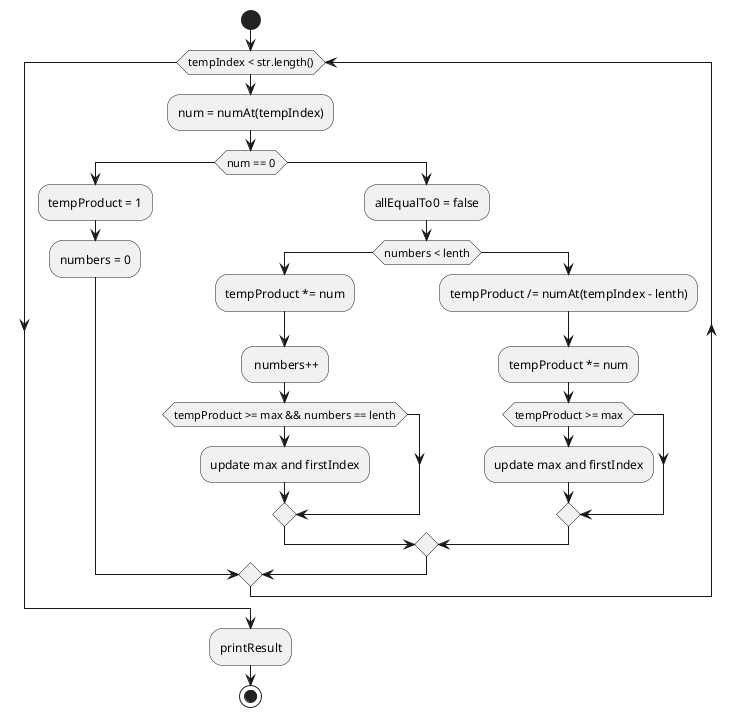 @startuml
'https://plantuml.com/activity-diagram-beta

start
while (tempIndex < str.length())
  :num = numAt(tempIndex);
    if (num == 0)  then
      :tempProduct = 1;
      :numbers = 0;
    else
      :allEqualTo0 = false;
      if (numbers < lenth) then
        :tempProduct *= num;
        : numbers++;
        if (tempProduct >= max && numbers == lenth) then
          :update max and firstIndex;

        endif
      else
        :tempProduct /= numAt(tempIndex - lenth);
        :tempProduct *= num;
        if (tempProduct >= max) then
                  :update max and firstIndex;
        else
        endif
      endif
    endif
endwhile

:printResult;

stop

@enduml
